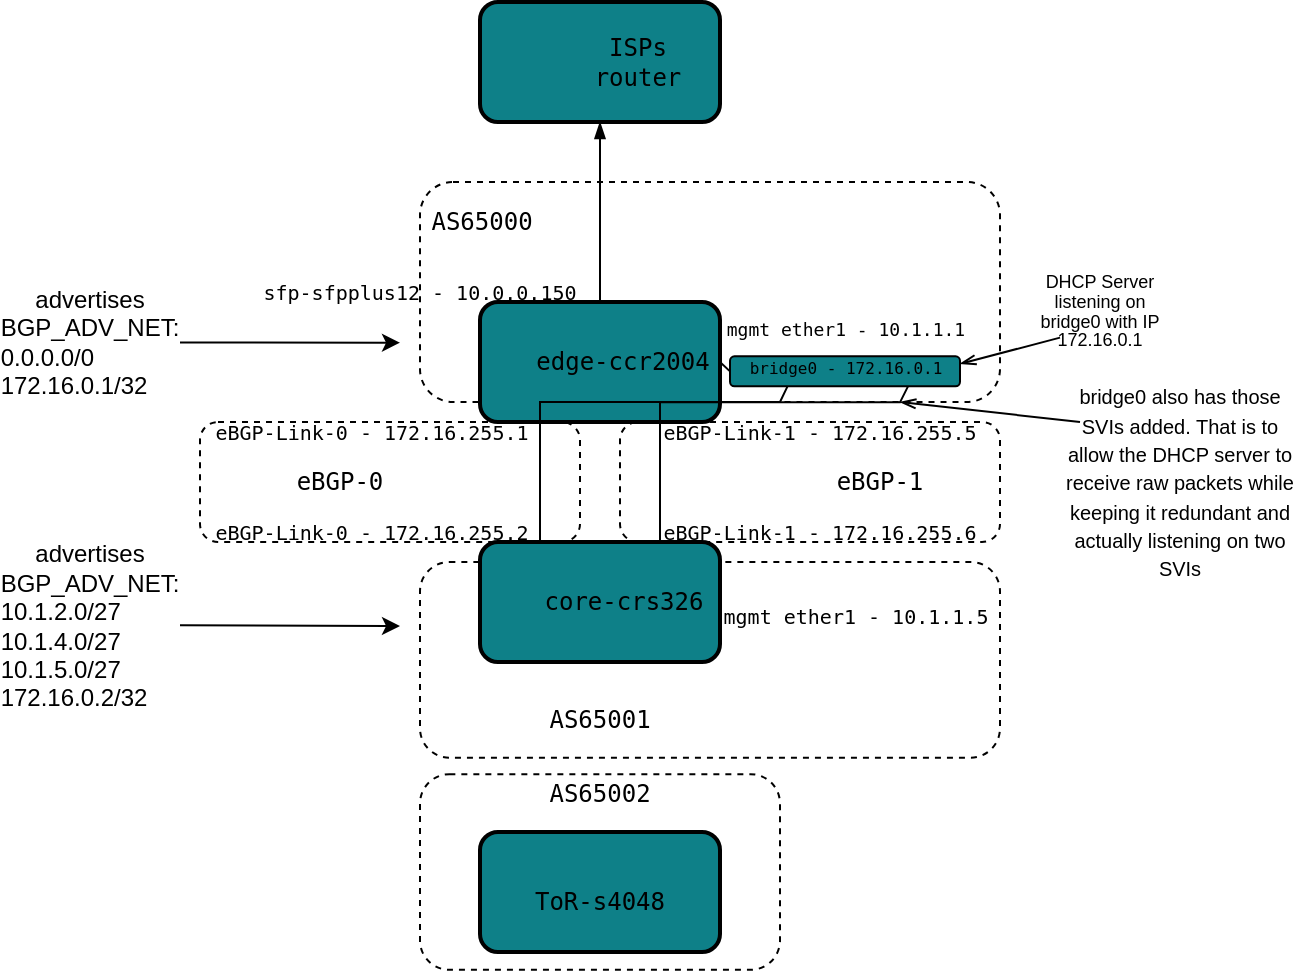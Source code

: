<mxfile version="28.1.2">
  <diagram name="Page-1" id="rQy6d27if6iHu_IivxI7">
    <mxGraphModel dx="647" dy="412" grid="1" gridSize="10" guides="1" tooltips="1" connect="1" arrows="1" fold="1" page="1" pageScale="1" pageWidth="850" pageHeight="1100" math="0" shadow="0">
      <root>
        <mxCell id="0" />
        <mxCell id="1" parent="0" />
        <mxCell id="tMoakFeit9SiMq9z2GzQ-18" value="" style="rounded=1;whiteSpace=wrap;html=1;fillColor=none;dashed=1;strokeColor=light-dark(#000000,#3333FF);" vertex="1" parent="1">
          <mxGeometry x="330" y="486.09" width="180" height="97.82" as="geometry" />
        </mxCell>
        <mxCell id="xGvmMnfeks0QjRUXeaIw-13" value="" style="rounded=1;whiteSpace=wrap;html=1;fillColor=none;dashed=1;strokeColor=light-dark(#000000,#99004D);" parent="1" vertex="1">
          <mxGeometry x="430" y="310" width="190" height="60" as="geometry" />
        </mxCell>
        <mxCell id="xGvmMnfeks0QjRUXeaIw-14" value="" style="rounded=1;whiteSpace=wrap;html=1;fillColor=none;dashed=1;strokeColor=light-dark(#000000,#99004D);" parent="1" vertex="1">
          <mxGeometry x="220" y="310" width="190" height="60" as="geometry" />
        </mxCell>
        <mxCell id="xGvmMnfeks0QjRUXeaIw-23" value="" style="rounded=1;whiteSpace=wrap;html=1;fillColor=none;dashed=1;strokeColor=light-dark(#000000,#3333FF);" parent="1" vertex="1">
          <mxGeometry x="330" y="190" width="290" height="110" as="geometry" />
        </mxCell>
        <mxCell id="xGvmMnfeks0QjRUXeaIw-24" value="" style="rounded=1;whiteSpace=wrap;html=1;fillColor=none;dashed=1;strokeColor=light-dark(#000000,#3333FF);" parent="1" vertex="1">
          <mxGeometry x="330" y="380" width="290" height="97.82" as="geometry" />
        </mxCell>
        <mxCell id="xGvmMnfeks0QjRUXeaIw-7" value="" style="endArrow=none;html=1;rounded=0;exitX=0.25;exitY=0;exitDx=0;exitDy=0;entryX=0.25;entryY=1;entryDx=0;entryDy=0;" parent="1" source="xGvmMnfeks0QjRUXeaIw-4" target="xGvmMnfeks0QjRUXeaIw-1" edge="1">
          <mxGeometry width="50" height="50" relative="1" as="geometry">
            <mxPoint x="440" y="420" as="sourcePoint" />
            <mxPoint x="490" y="370" as="targetPoint" />
          </mxGeometry>
        </mxCell>
        <mxCell id="xGvmMnfeks0QjRUXeaIw-8" value="" style="endArrow=none;html=1;rounded=0;exitX=0.25;exitY=0;exitDx=0;exitDy=0;entryX=0.25;entryY=1;entryDx=0;entryDy=0;" parent="1" edge="1">
          <mxGeometry width="50" height="50" relative="1" as="geometry">
            <mxPoint x="450" y="370" as="sourcePoint" />
            <mxPoint x="450" y="310" as="targetPoint" />
          </mxGeometry>
        </mxCell>
        <mxCell id="tMoakFeit9SiMq9z2GzQ-7" value="" style="endArrow=none;html=1;rounded=0;entryX=0;entryY=0.5;entryDx=0;entryDy=0;exitX=1;exitY=0.5;exitDx=0;exitDy=0;" edge="1" parent="1" source="xGvmMnfeks0QjRUXeaIw-1" target="tMoakFeit9SiMq9z2GzQ-6">
          <mxGeometry width="50" height="50" relative="1" as="geometry">
            <mxPoint x="390" y="310" as="sourcePoint" />
            <mxPoint x="440" y="260" as="targetPoint" />
          </mxGeometry>
        </mxCell>
        <mxCell id="tMoakFeit9SiMq9z2GzQ-6" value="" style="rounded=1;whiteSpace=wrap;html=1;fillColor=light-dark(#0E8088,#1A1A1A);strokeColor=light-dark(#000000,#333333);strokeWidth=1;" vertex="1" parent="1">
          <mxGeometry x="485" y="277.18" width="115" height="15" as="geometry" />
        </mxCell>
        <mxCell id="xGvmMnfeks0QjRUXeaIw-1" value="" style="rounded=1;whiteSpace=wrap;html=1;fillColor=light-dark(#0E8088,#1A1A1A);strokeColor=light-dark(#000000,#333333);strokeWidth=2;" parent="1" vertex="1">
          <mxGeometry x="360" y="250" width="120" height="60" as="geometry" />
        </mxCell>
        <mxCell id="xGvmMnfeks0QjRUXeaIw-2" value="" style="shape=image;imageAspect=0;aspect=fixed;verticalLabelPosition=bottom;verticalAlign=top;image=https://merch.mikrotik.com/cdn/shop/files/512.png?v=1657867177&amp;width=500;" parent="1" vertex="1">
          <mxGeometry x="362" y="267.82" width="24.36" height="24.36" as="geometry" />
        </mxCell>
        <mxCell id="xGvmMnfeks0QjRUXeaIw-3" value="&lt;pre&gt;edge-ccr2004&lt;/pre&gt;" style="text;html=1;align=center;verticalAlign=middle;whiteSpace=wrap;rounded=0;" parent="1" vertex="1">
          <mxGeometry x="386.36" y="275" width="90.64" height="10" as="geometry" />
        </mxCell>
        <mxCell id="xGvmMnfeks0QjRUXeaIw-4" value="" style="rounded=1;whiteSpace=wrap;html=1;fillColor=light-dark(#0E8088,#1A1A1A);strokeColor=light-dark(#000000,#333333);strokeWidth=2;" parent="1" vertex="1">
          <mxGeometry x="360" y="370" width="120" height="60" as="geometry" />
        </mxCell>
        <mxCell id="xGvmMnfeks0QjRUXeaIw-5" value="" style="shape=image;imageAspect=0;aspect=fixed;verticalLabelPosition=bottom;verticalAlign=top;image=https://merch.mikrotik.com/cdn/shop/files/512.png?v=1657867177&amp;width=500;" parent="1" vertex="1">
          <mxGeometry x="366" y="387.82" width="24.36" height="24.36" as="geometry" />
        </mxCell>
        <mxCell id="xGvmMnfeks0QjRUXeaIw-6" value="&lt;pre&gt;core-crs326&lt;/pre&gt;" style="text;html=1;align=center;verticalAlign=middle;whiteSpace=wrap;rounded=0;" parent="1" vertex="1">
          <mxGeometry x="390.36" y="395" width="83.64" height="10" as="geometry" />
        </mxCell>
        <mxCell id="xGvmMnfeks0QjRUXeaIw-9" value="&lt;pre&gt;&lt;font style=&quot;font-size: 10px;&quot;&gt;eBGP-Link-0 - 172.16.255.1&lt;/font&gt;&lt;/pre&gt;" style="text;html=1;align=center;verticalAlign=middle;whiteSpace=wrap;rounded=0;" parent="1" vertex="1">
          <mxGeometry x="226.36" y="310" width="160" height="10" as="geometry" />
        </mxCell>
        <mxCell id="xGvmMnfeks0QjRUXeaIw-10" value="&lt;pre&gt;&lt;font style=&quot;font-size: 10px;&quot;&gt;eBGP-Link-0 - 172.16.255.2&lt;/font&gt;&lt;/pre&gt;" style="text;html=1;align=center;verticalAlign=middle;whiteSpace=wrap;rounded=0;" parent="1" vertex="1">
          <mxGeometry x="226.36" y="360" width="160" height="10" as="geometry" />
        </mxCell>
        <mxCell id="xGvmMnfeks0QjRUXeaIw-11" value="&lt;pre&gt;&lt;font style=&quot;font-size: 10px;&quot;&gt;eBGP-Link-1 - 172.16.255.5&lt;/font&gt;&lt;/pre&gt;" style="text;html=1;align=center;verticalAlign=middle;whiteSpace=wrap;rounded=0;" parent="1" vertex="1">
          <mxGeometry x="450" y="310" width="160" height="10" as="geometry" />
        </mxCell>
        <mxCell id="xGvmMnfeks0QjRUXeaIw-12" value="&lt;pre&gt;&lt;font style=&quot;font-size: 10px;&quot;&gt;eBGP-Link-1 - 172.16.255.6&lt;/font&gt;&lt;/pre&gt;" style="text;html=1;align=center;verticalAlign=middle;whiteSpace=wrap;rounded=0;" parent="1" vertex="1">
          <mxGeometry x="450" y="360" width="160" height="10" as="geometry" />
        </mxCell>
        <mxCell id="xGvmMnfeks0QjRUXeaIw-15" value="&lt;pre&gt;&lt;span style=&quot;color: light-dark(rgb(0, 0, 0), rgb(153, 0, 77));&quot;&gt;eBGP-0&lt;/span&gt;&lt;/pre&gt;" style="text;html=1;align=center;verticalAlign=middle;whiteSpace=wrap;rounded=0;" parent="1" vertex="1">
          <mxGeometry x="260" y="325" width="60" height="30" as="geometry" />
        </mxCell>
        <mxCell id="xGvmMnfeks0QjRUXeaIw-16" value="&lt;pre&gt;&lt;span style=&quot;color: light-dark(rgb(0, 0, 0), rgb(153, 0, 77));&quot;&gt;eBGP-1&lt;/span&gt;&lt;/pre&gt;" style="text;html=1;align=center;verticalAlign=middle;whiteSpace=wrap;rounded=0;" parent="1" vertex="1">
          <mxGeometry x="530" y="325" width="60" height="30" as="geometry" />
        </mxCell>
        <mxCell id="xGvmMnfeks0QjRUXeaIw-17" value="&lt;pre&gt;&lt;font style=&quot;font-size: 10px;&quot;&gt;sfp-sfpplus12 - 10.0.0.150&lt;/font&gt;&lt;/pre&gt;" style="text;html=1;align=center;verticalAlign=middle;whiteSpace=wrap;rounded=0;" parent="1" vertex="1">
          <mxGeometry x="250" y="240" width="160" height="10" as="geometry" />
        </mxCell>
        <mxCell id="xGvmMnfeks0QjRUXeaIw-18" value="" style="endArrow=none;html=1;rounded=0;entryX=0.5;entryY=0;entryDx=0;entryDy=0;startArrow=blockThin;startFill=1;" parent="1" target="xGvmMnfeks0QjRUXeaIw-1" edge="1">
          <mxGeometry width="50" height="50" relative="1" as="geometry">
            <mxPoint x="420" y="160" as="sourcePoint" />
            <mxPoint x="450" y="270" as="targetPoint" />
          </mxGeometry>
        </mxCell>
        <mxCell id="xGvmMnfeks0QjRUXeaIw-20" value="&lt;pre&gt;&lt;font style=&quot;font-size: 10px;&quot;&gt;mgmt ether1 - 10.1.1.5&lt;/font&gt;&lt;/pre&gt;" style="text;html=1;align=center;verticalAlign=middle;whiteSpace=wrap;rounded=0;" parent="1" vertex="1">
          <mxGeometry x="480" y="402.18" width="136" height="10" as="geometry" />
        </mxCell>
        <mxCell id="xGvmMnfeks0QjRUXeaIw-21" value="&lt;pre&gt;&lt;font style=&quot;font-size: 9px;&quot;&gt;mgmt ether1 - 10.1.1.1&lt;/font&gt;&lt;/pre&gt;" style="text;html=1;align=center;verticalAlign=middle;whiteSpace=wrap;rounded=0;" parent="1" vertex="1">
          <mxGeometry x="482.5" y="257.82" width="120" height="10" as="geometry" />
        </mxCell>
        <mxCell id="xGvmMnfeks0QjRUXeaIw-22" value="&lt;pre&gt;AS65000&lt;/pre&gt;" style="text;html=1;align=center;verticalAlign=middle;whiteSpace=wrap;rounded=0;fontColor=light-dark(#000000,#3333FF);" parent="1" vertex="1">
          <mxGeometry x="336.36" y="200" width="50" height="20" as="geometry" />
        </mxCell>
        <mxCell id="xGvmMnfeks0QjRUXeaIw-25" value="&lt;pre&gt;AS65001&lt;/pre&gt;" style="text;html=1;align=center;verticalAlign=middle;whiteSpace=wrap;rounded=0;fontColor=light-dark(#000000,#3333FF);" parent="1" vertex="1">
          <mxGeometry x="395" y="448.91" width="50" height="20" as="geometry" />
        </mxCell>
        <mxCell id="xGvmMnfeks0QjRUXeaIw-26" value="&lt;div&gt;advertises BGP_ADV_NET:&lt;/div&gt;&lt;div align=&quot;left&quot;&gt;10.1.2.0/27&lt;/div&gt;&lt;div align=&quot;left&quot;&gt;10.1.4.0/27&lt;/div&gt;&lt;div align=&quot;left&quot;&gt;10.1.5.0/27&lt;/div&gt;&lt;div align=&quot;left&quot;&gt;172.16.0.2/32&lt;/div&gt;" style="text;html=1;align=center;verticalAlign=middle;whiteSpace=wrap;rounded=0;" parent="1" vertex="1">
          <mxGeometry x="120" y="371.09" width="90" height="81.09" as="geometry" />
        </mxCell>
        <mxCell id="xGvmMnfeks0QjRUXeaIw-28" value="" style="endArrow=classic;html=1;rounded=0;exitX=1;exitY=0.5;exitDx=0;exitDy=0;strokeColor=light-dark(#000000,#3333FF);" parent="1" source="xGvmMnfeks0QjRUXeaIw-26" edge="1">
          <mxGeometry width="50" height="50" relative="1" as="geometry">
            <mxPoint x="310" y="410" as="sourcePoint" />
            <mxPoint x="320" y="412" as="targetPoint" />
          </mxGeometry>
        </mxCell>
        <mxCell id="xGvmMnfeks0QjRUXeaIw-29" value="&lt;div&gt;advertises BGP_ADV_NET:&lt;/div&gt;&lt;div align=&quot;left&quot;&gt;0.0.0.0/0&lt;/div&gt;&lt;div align=&quot;left&quot;&gt;172.16.0.1/32&lt;/div&gt;" style="text;html=1;align=center;verticalAlign=middle;whiteSpace=wrap;rounded=0;" parent="1" vertex="1">
          <mxGeometry x="120" y="240" width="90" height="60.55" as="geometry" />
        </mxCell>
        <mxCell id="xGvmMnfeks0QjRUXeaIw-30" value="" style="endArrow=classic;html=1;rounded=0;exitX=1;exitY=0.5;exitDx=0;exitDy=0;strokeColor=light-dark(#000000,#3333FF);" parent="1" source="xGvmMnfeks0QjRUXeaIw-29" edge="1">
          <mxGeometry width="50" height="50" relative="1" as="geometry">
            <mxPoint x="310" y="268.36" as="sourcePoint" />
            <mxPoint x="320" y="270.36" as="targetPoint" />
          </mxGeometry>
        </mxCell>
        <mxCell id="xGvmMnfeks0QjRUXeaIw-32" value="&lt;pre&gt;&lt;font style=&quot;font-size: 8px;&quot;&gt;bridge0 - 172.16.0.1&lt;/font&gt;&lt;/pre&gt;" style="text;html=1;align=center;verticalAlign=middle;whiteSpace=wrap;rounded=0;" parent="1" vertex="1">
          <mxGeometry x="492.5" y="277.18" width="100" height="10" as="geometry" />
        </mxCell>
        <mxCell id="tMoakFeit9SiMq9z2GzQ-1" value="" style="rounded=1;whiteSpace=wrap;html=1;fillColor=light-dark(#0E8088,#1A1A1A);strokeColor=light-dark(#000000,#333333);strokeWidth=2;" vertex="1" parent="1">
          <mxGeometry x="360" y="100" width="120" height="60" as="geometry" />
        </mxCell>
        <mxCell id="tMoakFeit9SiMq9z2GzQ-3" value="&lt;pre&gt;ISPs&lt;br&gt;router&lt;/pre&gt;" style="text;html=1;align=center;verticalAlign=middle;whiteSpace=wrap;rounded=0;" vertex="1" parent="1">
          <mxGeometry x="414.09" y="112.5" width="50.23" height="35" as="geometry" />
        </mxCell>
        <mxCell id="tMoakFeit9SiMq9z2GzQ-4" value="" style="shape=image;imageAspect=0;aspect=fixed;verticalLabelPosition=bottom;verticalAlign=top;image=https://halny.com/wp-content/uploads/2021/10/cropped-Logotyp_Halny_networks.png;" vertex="1" parent="1">
          <mxGeometry x="375.68" y="120" width="44.64" height="20" as="geometry" />
        </mxCell>
        <mxCell id="tMoakFeit9SiMq9z2GzQ-8" value="" style="endArrow=none;html=1;rounded=0;entryX=0.25;entryY=1;entryDx=0;entryDy=0;strokeColor=light-dark(#000000,#E84816);" edge="1" parent="1" target="tMoakFeit9SiMq9z2GzQ-6">
          <mxGeometry width="50" height="50" relative="1" as="geometry">
            <mxPoint x="390" y="310" as="sourcePoint" />
            <mxPoint x="450" y="310" as="targetPoint" />
            <Array as="points">
              <mxPoint x="390" y="300" />
              <mxPoint x="510" y="300" />
            </Array>
          </mxGeometry>
        </mxCell>
        <mxCell id="tMoakFeit9SiMq9z2GzQ-9" value="" style="endArrow=none;html=1;rounded=0;entryX=0.25;entryY=1;entryDx=0;entryDy=0;strokeColor=light-dark(#000000,#E84816);" edge="1" parent="1">
          <mxGeometry width="50" height="50" relative="1" as="geometry">
            <mxPoint x="450" y="310.18" as="sourcePoint" />
            <mxPoint x="574" y="292.18" as="targetPoint" />
            <Array as="points">
              <mxPoint x="450" y="300" />
              <mxPoint x="570" y="300.18" />
            </Array>
          </mxGeometry>
        </mxCell>
        <mxCell id="tMoakFeit9SiMq9z2GzQ-10" value="&lt;div style=&quot;line-height: 80%;&quot;&gt;&lt;font style=&quot;font-size: 9px; line-height: 80%;&quot;&gt;DHCP Server listening on bridge0 with IP 172.16.0.1&lt;/font&gt;&lt;/div&gt;" style="text;html=1;align=center;verticalAlign=middle;whiteSpace=wrap;rounded=0;" vertex="1" parent="1">
          <mxGeometry x="630" y="240" width="80" height="27.82" as="geometry" />
        </mxCell>
        <mxCell id="tMoakFeit9SiMq9z2GzQ-11" value="" style="endArrow=openThin;html=1;rounded=0;exitX=0.25;exitY=1;exitDx=0;exitDy=0;entryX=1;entryY=0.25;entryDx=0;entryDy=0;endFill=0;" edge="1" parent="1" source="tMoakFeit9SiMq9z2GzQ-10" target="tMoakFeit9SiMq9z2GzQ-6">
          <mxGeometry width="50" height="50" relative="1" as="geometry">
            <mxPoint x="490" y="300" as="sourcePoint" />
            <mxPoint x="540" y="250" as="targetPoint" />
          </mxGeometry>
        </mxCell>
        <mxCell id="tMoakFeit9SiMq9z2GzQ-12" value="" style="endArrow=openThin;html=1;rounded=0;endFill=0;strokeColor=light-dark(#000000,#E84816);jumpStyle=none;flowAnimation=0;shadow=0;" edge="1" parent="1">
          <mxGeometry width="50" height="50" relative="1" as="geometry">
            <mxPoint x="660" y="310" as="sourcePoint" />
            <mxPoint x="570" y="300" as="targetPoint" />
          </mxGeometry>
        </mxCell>
        <mxCell id="tMoakFeit9SiMq9z2GzQ-13" value="&lt;font style=&quot;font-size: 10px;&quot;&gt;bridge0 also has those SVIs added. That is to allow the DHCP server to receive raw packets while keeping it redundant and actually listening on two SVIs&lt;/font&gt;" style="text;html=1;align=center;verticalAlign=middle;whiteSpace=wrap;rounded=0;" vertex="1" parent="1">
          <mxGeometry x="650" y="290" width="120" height="100" as="geometry" />
        </mxCell>
        <mxCell id="tMoakFeit9SiMq9z2GzQ-14" value="" style="rounded=1;whiteSpace=wrap;html=1;fillColor=light-dark(#0E8088,#1A1A1A);strokeColor=light-dark(#000000,#333333);strokeWidth=2;" vertex="1" parent="1">
          <mxGeometry x="360" y="515" width="120" height="60" as="geometry" />
        </mxCell>
        <mxCell id="tMoakFeit9SiMq9z2GzQ-16" value="&lt;pre&gt;ToR-s4048&lt;/pre&gt;" style="text;html=1;align=center;verticalAlign=middle;whiteSpace=wrap;rounded=0;" vertex="1" parent="1">
          <mxGeometry x="388.18" y="545" width="63.64" height="10" as="geometry" />
        </mxCell>
        <mxCell id="tMoakFeit9SiMq9z2GzQ-17" value="" style="shape=image;imageAspect=0;aspect=fixed;verticalLabelPosition=bottom;verticalAlign=top;image=https://upload.wikimedia.org/wikipedia/commons/thumb/7/7a/Dell_EMC_logo.svg/2560px-Dell_EMC_logo.svg.png;" vertex="1" parent="1">
          <mxGeometry x="391.11" y="535" width="57.78" height="10" as="geometry" />
        </mxCell>
        <mxCell id="tMoakFeit9SiMq9z2GzQ-19" value="&lt;pre&gt;AS65002&lt;/pre&gt;" style="text;html=1;align=center;verticalAlign=middle;whiteSpace=wrap;rounded=0;fontColor=light-dark(#000000,#3333FF);" vertex="1" parent="1">
          <mxGeometry x="395" y="486.09" width="50" height="20" as="geometry" />
        </mxCell>
      </root>
    </mxGraphModel>
  </diagram>
</mxfile>
